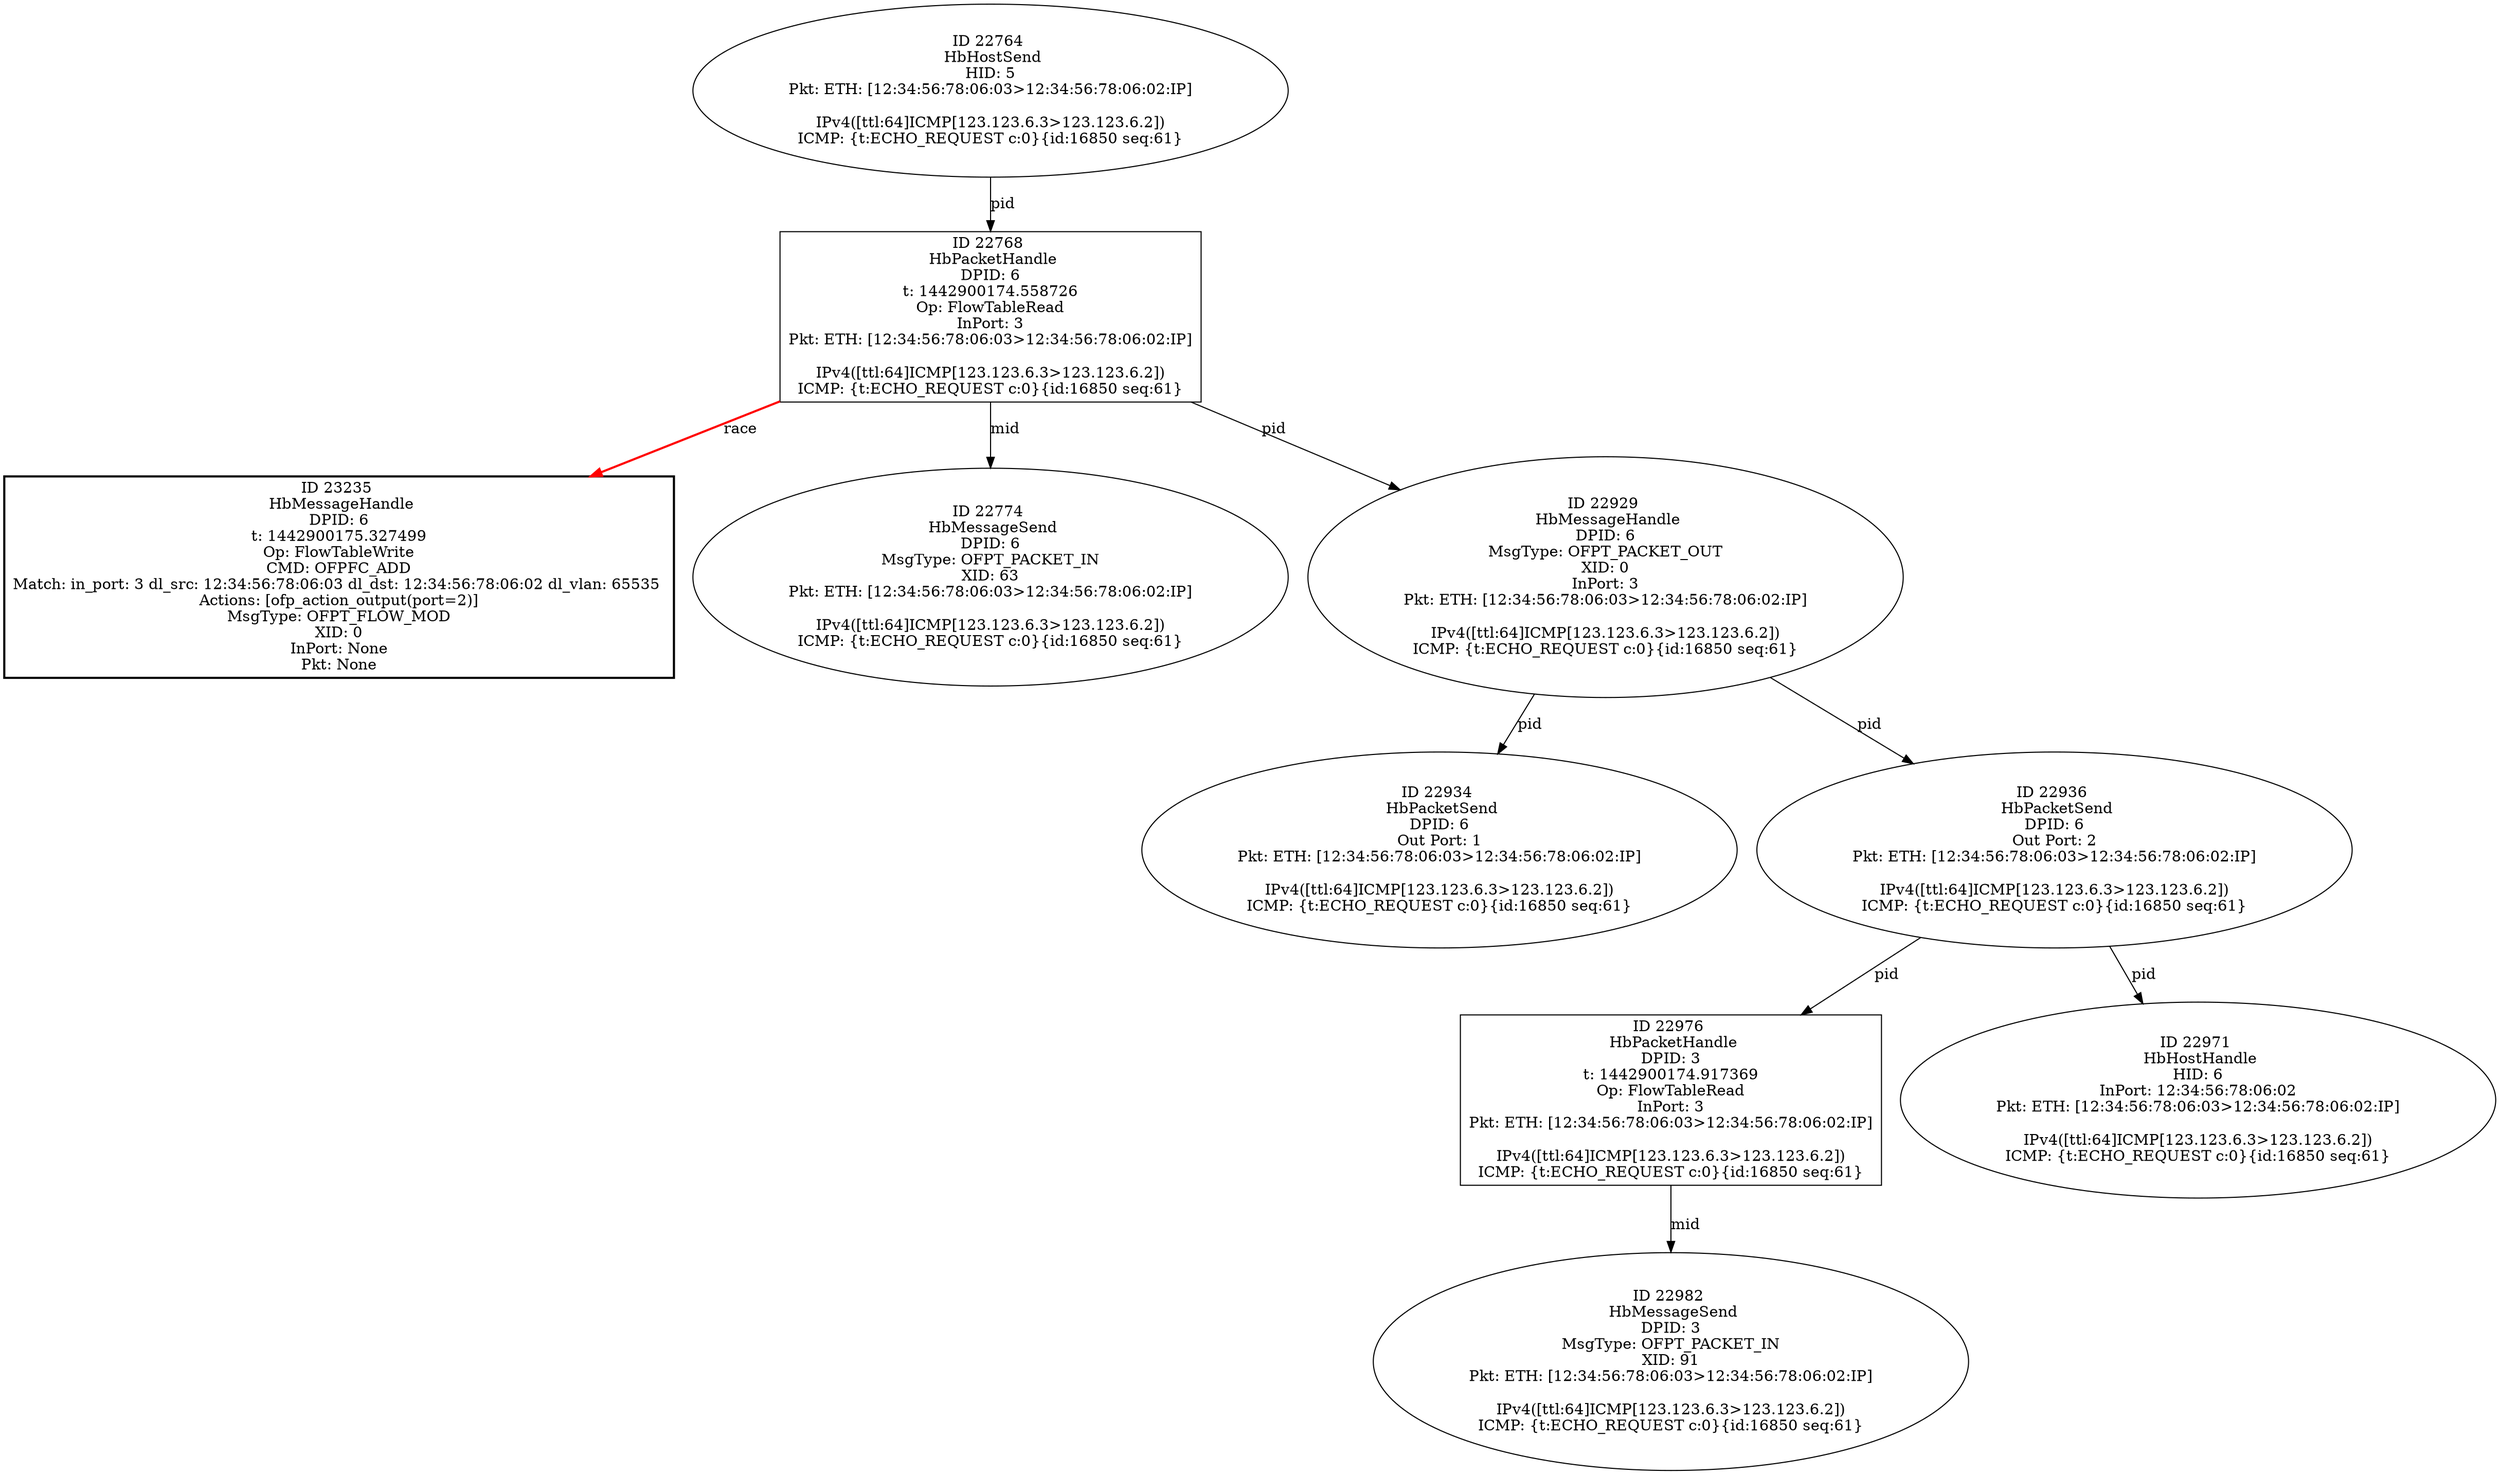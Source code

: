 strict digraph G {
22976 [shape=box, event=<hb_events.HbPacketHandle object at 0x10ccad1d0>, label="ID 22976 
 HbPacketHandle
DPID: 3
t: 1442900174.917369
Op: FlowTableRead
InPort: 3
Pkt: ETH: [12:34:56:78:06:03>12:34:56:78:06:02:IP]

IPv4([ttl:64]ICMP[123.123.6.3>123.123.6.2])
ICMP: {t:ECHO_REQUEST c:0}{id:16850 seq:61}"];
23235 [shape=box, style=bold, event=<hb_events.HbMessageHandle object at 0x10cd75310>, label="ID 23235 
 HbMessageHandle
DPID: 6
t: 1442900175.327499
Op: FlowTableWrite
CMD: OFPFC_ADD
Match: in_port: 3 dl_src: 12:34:56:78:06:03 dl_dst: 12:34:56:78:06:02 dl_vlan: 65535 
Actions: [ofp_action_output(port=2)]
MsgType: OFPT_FLOW_MOD
XID: 0
InPort: None
Pkt: None"];
22774 [shape=oval, event=<hb_events.HbMessageSend object at 0x10cc00d90>, label="ID 22774 
 HbMessageSend
DPID: 6
MsgType: OFPT_PACKET_IN
XID: 63
Pkt: ETH: [12:34:56:78:06:03>12:34:56:78:06:02:IP]

IPv4([ttl:64]ICMP[123.123.6.3>123.123.6.2])
ICMP: {t:ECHO_REQUEST c:0}{id:16850 seq:61}"];
22982 [shape=oval, event=<hb_events.HbMessageSend object at 0x10ccb3ad0>, label="ID 22982 
 HbMessageSend
DPID: 3
MsgType: OFPT_PACKET_IN
XID: 91
Pkt: ETH: [12:34:56:78:06:03>12:34:56:78:06:02:IP]

IPv4([ttl:64]ICMP[123.123.6.3>123.123.6.2])
ICMP: {t:ECHO_REQUEST c:0}{id:16850 seq:61}"];
22764 [shape=oval, event=<hb_events.HbHostSend object at 0x10cc05a50>, label="ID 22764 
 HbHostSend
HID: 5
Pkt: ETH: [12:34:56:78:06:03>12:34:56:78:06:02:IP]

IPv4([ttl:64]ICMP[123.123.6.3>123.123.6.2])
ICMP: {t:ECHO_REQUEST c:0}{id:16850 seq:61}"];
22768 [shape=box, event=<hb_events.HbPacketHandle object at 0x10cc05ad0>, label="ID 22768 
 HbPacketHandle
DPID: 6
t: 1442900174.558726
Op: FlowTableRead
InPort: 3
Pkt: ETH: [12:34:56:78:06:03>12:34:56:78:06:02:IP]

IPv4([ttl:64]ICMP[123.123.6.3>123.123.6.2])
ICMP: {t:ECHO_REQUEST c:0}{id:16850 seq:61}"];
22929 [shape=oval, event=<hb_events.HbMessageHandle object at 0x10cc999d0>, label="ID 22929 
 HbMessageHandle
DPID: 6
MsgType: OFPT_PACKET_OUT
XID: 0
InPort: 3
Pkt: ETH: [12:34:56:78:06:03>12:34:56:78:06:02:IP]

IPv4([ttl:64]ICMP[123.123.6.3>123.123.6.2])
ICMP: {t:ECHO_REQUEST c:0}{id:16850 seq:61}"];
22934 [shape=oval, event=<hb_events.HbPacketSend object at 0x10cca0e90>, label="ID 22934 
 HbPacketSend
DPID: 6
Out Port: 1
Pkt: ETH: [12:34:56:78:06:03>12:34:56:78:06:02:IP]

IPv4([ttl:64]ICMP[123.123.6.3>123.123.6.2])
ICMP: {t:ECHO_REQUEST c:0}{id:16850 seq:61}"];
22936 [shape=oval, event=<hb_events.HbPacketSend object at 0x10cc61110>, label="ID 22936 
 HbPacketSend
DPID: 6
Out Port: 2
Pkt: ETH: [12:34:56:78:06:03>12:34:56:78:06:02:IP]

IPv4([ttl:64]ICMP[123.123.6.3>123.123.6.2])
ICMP: {t:ECHO_REQUEST c:0}{id:16850 seq:61}"];
22971 [shape=oval, event=<hb_events.HbHostHandle object at 0x10cc61d10>, label="ID 22971 
 HbHostHandle
HID: 6
InPort: 12:34:56:78:06:02
Pkt: ETH: [12:34:56:78:06:03>12:34:56:78:06:02:IP]

IPv4([ttl:64]ICMP[123.123.6.3>123.123.6.2])
ICMP: {t:ECHO_REQUEST c:0}{id:16850 seq:61}"];
22976 -> 22982  [rel=mid, label=mid];
22764 -> 22768  [rel=pid, label=pid];
22768 -> 22929  [rel=pid, label=pid];
22768 -> 23235  [harmful=True, color=red, style=bold, rel=race, label=race];
22768 -> 22774  [rel=mid, label=mid];
22929 -> 22936  [rel=pid, label=pid];
22929 -> 22934  [rel=pid, label=pid];
22936 -> 22976  [rel=pid, label=pid];
22936 -> 22971  [rel=pid, label=pid];
}
